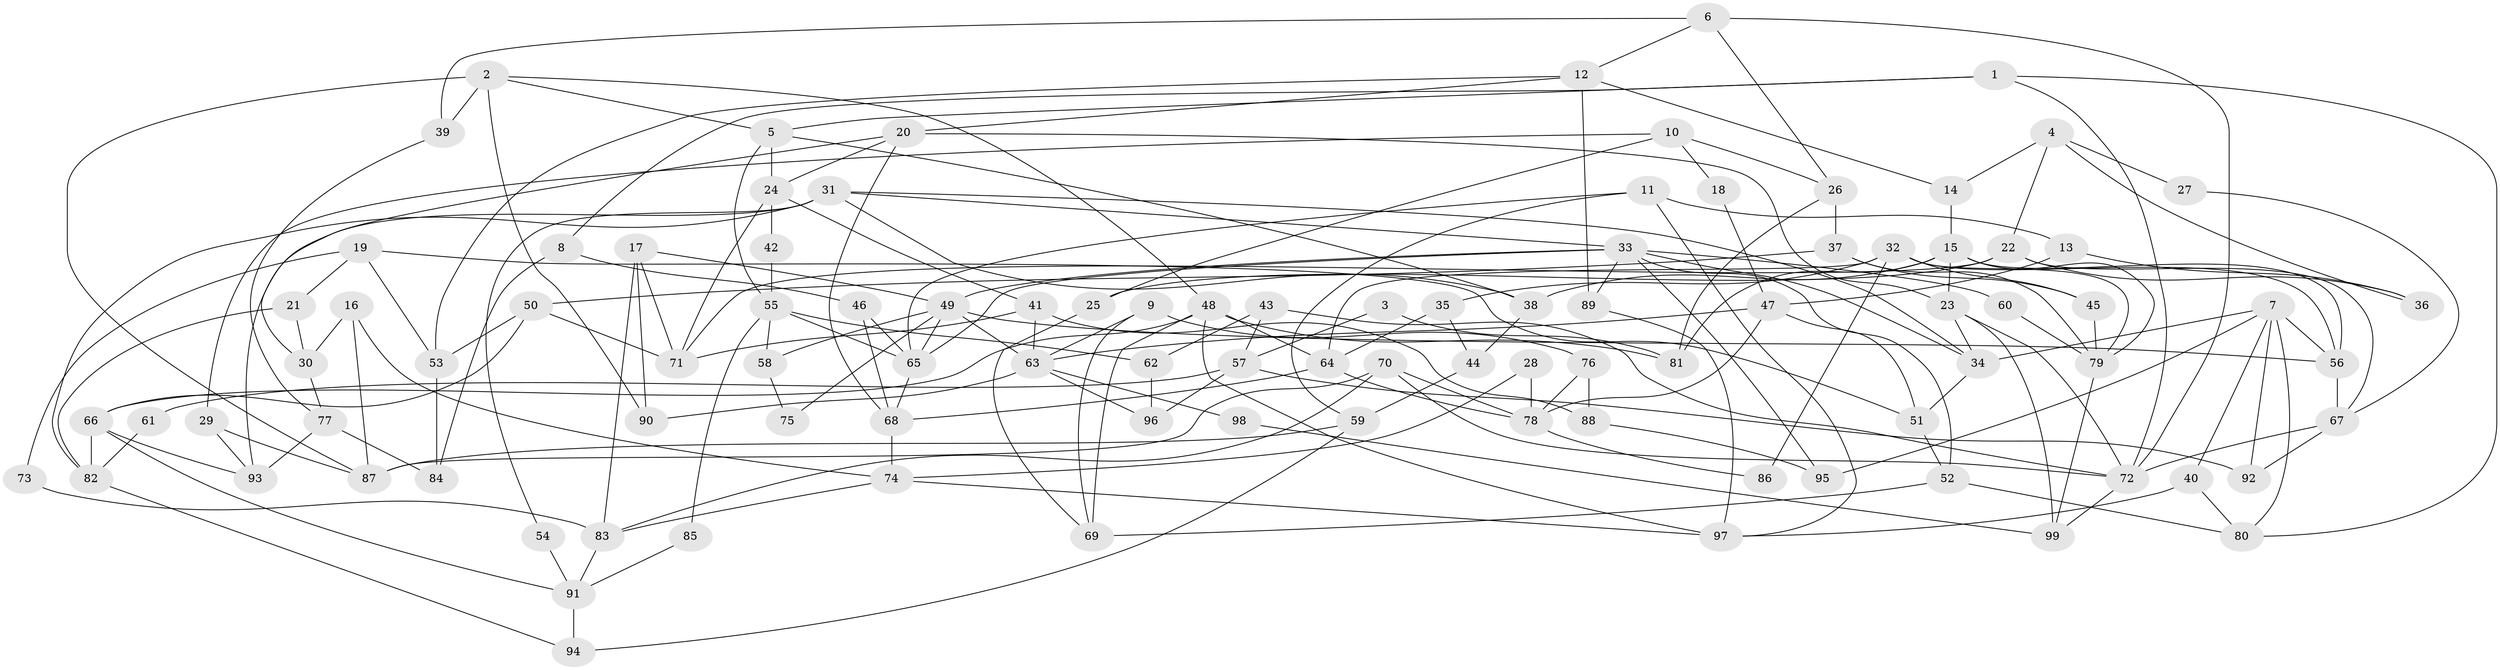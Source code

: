 // Generated by graph-tools (version 1.1) at 2025/50/03/09/25 03:50:12]
// undirected, 99 vertices, 198 edges
graph export_dot {
graph [start="1"]
  node [color=gray90,style=filled];
  1;
  2;
  3;
  4;
  5;
  6;
  7;
  8;
  9;
  10;
  11;
  12;
  13;
  14;
  15;
  16;
  17;
  18;
  19;
  20;
  21;
  22;
  23;
  24;
  25;
  26;
  27;
  28;
  29;
  30;
  31;
  32;
  33;
  34;
  35;
  36;
  37;
  38;
  39;
  40;
  41;
  42;
  43;
  44;
  45;
  46;
  47;
  48;
  49;
  50;
  51;
  52;
  53;
  54;
  55;
  56;
  57;
  58;
  59;
  60;
  61;
  62;
  63;
  64;
  65;
  66;
  67;
  68;
  69;
  70;
  71;
  72;
  73;
  74;
  75;
  76;
  77;
  78;
  79;
  80;
  81;
  82;
  83;
  84;
  85;
  86;
  87;
  88;
  89;
  90;
  91;
  92;
  93;
  94;
  95;
  96;
  97;
  98;
  99;
  1 -- 5;
  1 -- 72;
  1 -- 8;
  1 -- 80;
  2 -- 5;
  2 -- 39;
  2 -- 48;
  2 -- 87;
  2 -- 90;
  3 -- 57;
  3 -- 81;
  4 -- 22;
  4 -- 14;
  4 -- 27;
  4 -- 36;
  5 -- 24;
  5 -- 38;
  5 -- 55;
  6 -- 72;
  6 -- 26;
  6 -- 12;
  6 -- 39;
  7 -- 56;
  7 -- 80;
  7 -- 34;
  7 -- 40;
  7 -- 92;
  7 -- 95;
  8 -- 46;
  8 -- 84;
  9 -- 69;
  9 -- 63;
  9 -- 76;
  10 -- 29;
  10 -- 25;
  10 -- 18;
  10 -- 26;
  11 -- 59;
  11 -- 97;
  11 -- 13;
  11 -- 65;
  12 -- 20;
  12 -- 14;
  12 -- 53;
  12 -- 89;
  13 -- 47;
  13 -- 36;
  14 -- 15;
  15 -- 23;
  15 -- 81;
  15 -- 38;
  15 -- 56;
  15 -- 79;
  16 -- 30;
  16 -- 74;
  16 -- 87;
  17 -- 49;
  17 -- 83;
  17 -- 71;
  17 -- 90;
  18 -- 47;
  19 -- 51;
  19 -- 53;
  19 -- 21;
  19 -- 73;
  20 -- 68;
  20 -- 23;
  20 -- 24;
  20 -- 30;
  21 -- 82;
  21 -- 30;
  22 -- 36;
  22 -- 71;
  22 -- 25;
  22 -- 67;
  23 -- 34;
  23 -- 99;
  23 -- 72;
  24 -- 71;
  24 -- 41;
  24 -- 42;
  25 -- 69;
  26 -- 37;
  26 -- 81;
  27 -- 67;
  28 -- 74;
  28 -- 78;
  29 -- 93;
  29 -- 87;
  30 -- 77;
  31 -- 33;
  31 -- 34;
  31 -- 38;
  31 -- 54;
  31 -- 82;
  31 -- 93;
  32 -- 45;
  32 -- 56;
  32 -- 35;
  32 -- 64;
  32 -- 79;
  32 -- 86;
  33 -- 65;
  33 -- 52;
  33 -- 34;
  33 -- 49;
  33 -- 60;
  33 -- 89;
  33 -- 95;
  34 -- 51;
  35 -- 64;
  35 -- 44;
  37 -- 79;
  37 -- 50;
  37 -- 45;
  38 -- 44;
  39 -- 77;
  40 -- 97;
  40 -- 80;
  41 -- 63;
  41 -- 71;
  41 -- 88;
  42 -- 55;
  43 -- 57;
  43 -- 72;
  43 -- 62;
  44 -- 59;
  45 -- 79;
  46 -- 68;
  46 -- 65;
  47 -- 63;
  47 -- 78;
  47 -- 51;
  48 -- 66;
  48 -- 64;
  48 -- 69;
  48 -- 81;
  48 -- 97;
  49 -- 56;
  49 -- 58;
  49 -- 63;
  49 -- 65;
  49 -- 75;
  50 -- 71;
  50 -- 66;
  50 -- 53;
  51 -- 52;
  52 -- 80;
  52 -- 69;
  53 -- 84;
  54 -- 91;
  55 -- 65;
  55 -- 58;
  55 -- 62;
  55 -- 85;
  56 -- 67;
  57 -- 92;
  57 -- 96;
  57 -- 61;
  58 -- 75;
  59 -- 87;
  59 -- 94;
  60 -- 79;
  61 -- 82;
  62 -- 96;
  63 -- 90;
  63 -- 96;
  63 -- 98;
  64 -- 68;
  64 -- 78;
  65 -- 68;
  66 -- 93;
  66 -- 91;
  66 -- 82;
  67 -- 72;
  67 -- 92;
  68 -- 74;
  70 -- 87;
  70 -- 78;
  70 -- 72;
  70 -- 83;
  72 -- 99;
  73 -- 83;
  74 -- 97;
  74 -- 83;
  76 -- 88;
  76 -- 78;
  77 -- 84;
  77 -- 93;
  78 -- 86;
  79 -- 99;
  82 -- 94;
  83 -- 91;
  85 -- 91;
  88 -- 95;
  89 -- 97;
  91 -- 94;
  98 -- 99;
}
